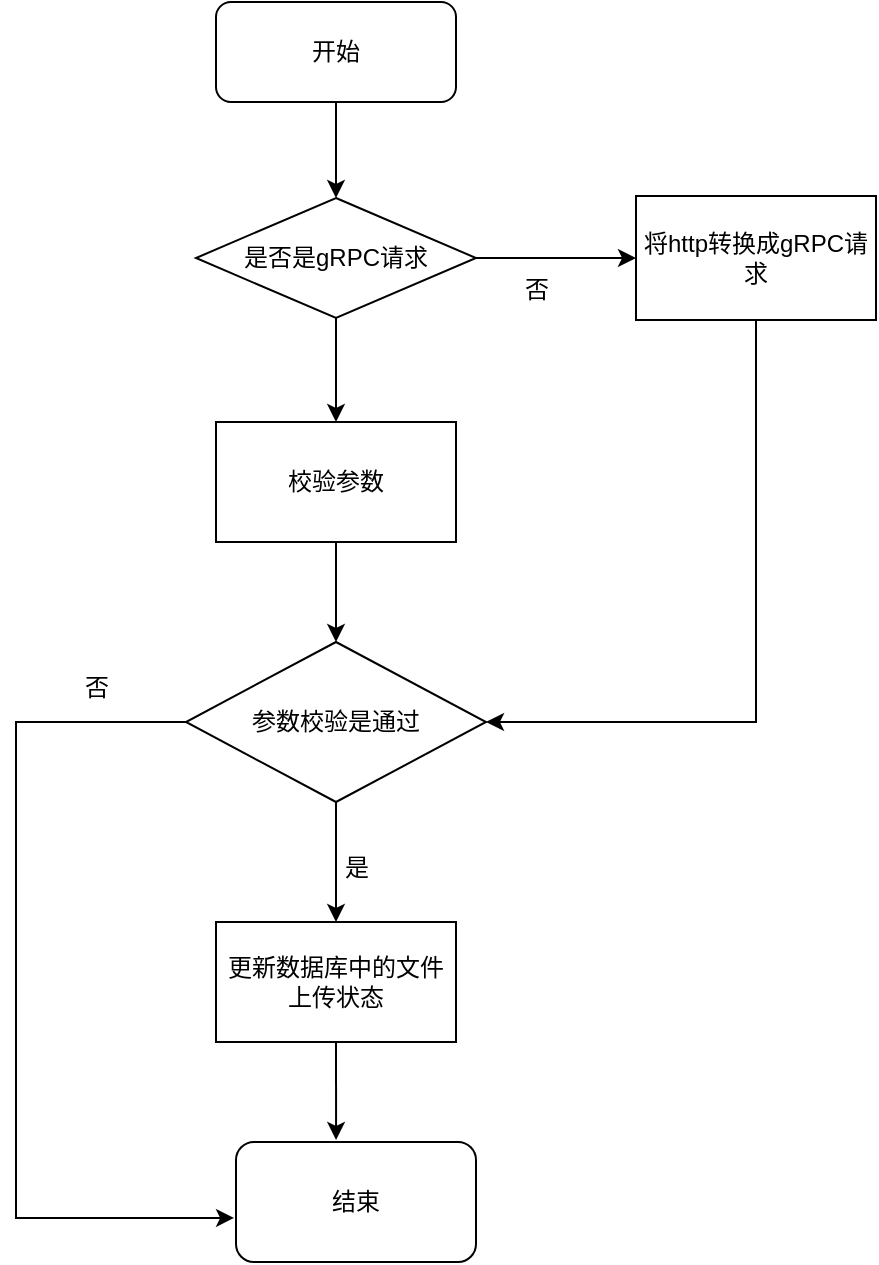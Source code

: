 <mxfile version="22.1.5" type="github">
  <diagram name="第 1 页" id="zTMozjmUowZ3E3aBWlWA">
    <mxGraphModel dx="1674" dy="761" grid="1" gridSize="10" guides="1" tooltips="1" connect="1" arrows="1" fold="1" page="1" pageScale="1" pageWidth="827" pageHeight="1169" math="0" shadow="0">
      <root>
        <mxCell id="0" />
        <mxCell id="1" parent="0" />
        <mxCell id="GYkMOaVtQsMRKohe8izu-4" style="edgeStyle=orthogonalEdgeStyle;rounded=0;orthogonalLoop=1;jettySize=auto;html=1;exitX=1;exitY=0.5;exitDx=0;exitDy=0;entryX=0;entryY=0.5;entryDx=0;entryDy=0;" parent="1" source="GYkMOaVtQsMRKohe8izu-1" target="GYkMOaVtQsMRKohe8izu-21" edge="1">
          <mxGeometry relative="1" as="geometry">
            <mxPoint x="540" y="240" as="targetPoint" />
          </mxGeometry>
        </mxCell>
        <mxCell id="GYkMOaVtQsMRKohe8izu-34" style="edgeStyle=orthogonalEdgeStyle;rounded=0;orthogonalLoop=1;jettySize=auto;html=1;exitX=0.5;exitY=1;exitDx=0;exitDy=0;entryX=0.5;entryY=0;entryDx=0;entryDy=0;" parent="1" source="GYkMOaVtQsMRKohe8izu-1" target="GYkMOaVtQsMRKohe8izu-33" edge="1">
          <mxGeometry relative="1" as="geometry" />
        </mxCell>
        <mxCell id="GYkMOaVtQsMRKohe8izu-1" value="是否是gRPC请求" style="rhombus;whiteSpace=wrap;html=1;" parent="1" vertex="1">
          <mxGeometry x="320" y="148" width="140" height="60" as="geometry" />
        </mxCell>
        <mxCell id="GYkMOaVtQsMRKohe8izu-2" value="开始" style="rounded=1;whiteSpace=wrap;html=1;" parent="1" vertex="1">
          <mxGeometry x="330" y="50" width="120" height="50" as="geometry" />
        </mxCell>
        <mxCell id="GYkMOaVtQsMRKohe8izu-3" value="" style="endArrow=classic;html=1;rounded=0;exitX=0.5;exitY=1;exitDx=0;exitDy=0;entryX=0.5;entryY=0;entryDx=0;entryDy=0;" parent="1" source="GYkMOaVtQsMRKohe8izu-2" target="GYkMOaVtQsMRKohe8izu-1" edge="1">
          <mxGeometry width="50" height="50" relative="1" as="geometry">
            <mxPoint x="390" y="380" as="sourcePoint" />
            <mxPoint x="440" y="330" as="targetPoint" />
          </mxGeometry>
        </mxCell>
        <mxCell id="GYkMOaVtQsMRKohe8izu-5" value="否" style="text;html=1;align=center;verticalAlign=middle;resizable=0;points=[];autosize=1;strokeColor=none;fillColor=none;" parent="1" vertex="1">
          <mxGeometry x="470" y="179" width="40" height="30" as="geometry" />
        </mxCell>
        <mxCell id="GYkMOaVtQsMRKohe8izu-9" style="edgeStyle=orthogonalEdgeStyle;rounded=0;orthogonalLoop=1;jettySize=auto;html=1;exitX=0.5;exitY=1;exitDx=0;exitDy=0;" parent="1" source="GYkMOaVtQsMRKohe8izu-8" edge="1">
          <mxGeometry relative="1" as="geometry">
            <mxPoint x="390" y="510" as="targetPoint" />
          </mxGeometry>
        </mxCell>
        <mxCell id="GYkMOaVtQsMRKohe8izu-24" style="edgeStyle=orthogonalEdgeStyle;rounded=0;orthogonalLoop=1;jettySize=auto;html=1;exitX=0;exitY=0.5;exitDx=0;exitDy=0;entryX=-0.008;entryY=0.633;entryDx=0;entryDy=0;entryPerimeter=0;" parent="1" source="GYkMOaVtQsMRKohe8izu-8" target="GYkMOaVtQsMRKohe8izu-20" edge="1">
          <mxGeometry relative="1" as="geometry">
            <mxPoint x="220" y="410" as="targetPoint" />
            <Array as="points">
              <mxPoint x="230" y="410" />
              <mxPoint x="230" y="658" />
            </Array>
          </mxGeometry>
        </mxCell>
        <mxCell id="GYkMOaVtQsMRKohe8izu-8" value="参数校验是通过" style="rhombus;whiteSpace=wrap;html=1;" parent="1" vertex="1">
          <mxGeometry x="315" y="370" width="150" height="80" as="geometry" />
        </mxCell>
        <mxCell id="GYkMOaVtQsMRKohe8izu-13" value="是" style="text;html=1;align=center;verticalAlign=middle;resizable=0;points=[];autosize=1;strokeColor=none;fillColor=none;" parent="1" vertex="1">
          <mxGeometry x="380" y="468" width="40" height="30" as="geometry" />
        </mxCell>
        <mxCell id="GYkMOaVtQsMRKohe8izu-19" style="edgeStyle=orthogonalEdgeStyle;rounded=0;orthogonalLoop=1;jettySize=auto;html=1;exitX=0.5;exitY=1;exitDx=0;exitDy=0;entryX=0.417;entryY=-0.017;entryDx=0;entryDy=0;entryPerimeter=0;" parent="1" source="GYkMOaVtQsMRKohe8izu-18" edge="1" target="GYkMOaVtQsMRKohe8izu-20">
          <mxGeometry relative="1" as="geometry">
            <mxPoint x="390" y="740" as="targetPoint" />
          </mxGeometry>
        </mxCell>
        <mxCell id="GYkMOaVtQsMRKohe8izu-18" value="更新数据库中的文件上传状态" style="rounded=0;whiteSpace=wrap;html=1;" parent="1" vertex="1">
          <mxGeometry x="330" y="510" width="120" height="60" as="geometry" />
        </mxCell>
        <mxCell id="GYkMOaVtQsMRKohe8izu-20" value="结束" style="rounded=1;whiteSpace=wrap;html=1;" parent="1" vertex="1">
          <mxGeometry x="340" y="620" width="120" height="60" as="geometry" />
        </mxCell>
        <mxCell id="GYkMOaVtQsMRKohe8izu-23" style="edgeStyle=orthogonalEdgeStyle;rounded=0;orthogonalLoop=1;jettySize=auto;html=1;exitX=0.5;exitY=1;exitDx=0;exitDy=0;entryX=1;entryY=0.5;entryDx=0;entryDy=0;" parent="1" source="GYkMOaVtQsMRKohe8izu-21" target="GYkMOaVtQsMRKohe8izu-8" edge="1">
          <mxGeometry relative="1" as="geometry" />
        </mxCell>
        <mxCell id="GYkMOaVtQsMRKohe8izu-21" value="将http转换成gRPC请求" style="rounded=0;whiteSpace=wrap;html=1;" parent="1" vertex="1">
          <mxGeometry x="540" y="147" width="120" height="62" as="geometry" />
        </mxCell>
        <mxCell id="GYkMOaVtQsMRKohe8izu-26" value="否" style="text;html=1;align=center;verticalAlign=middle;resizable=0;points=[];autosize=1;strokeColor=none;fillColor=none;" parent="1" vertex="1">
          <mxGeometry x="250" y="378" width="40" height="30" as="geometry" />
        </mxCell>
        <mxCell id="GYkMOaVtQsMRKohe8izu-35" style="edgeStyle=orthogonalEdgeStyle;rounded=0;orthogonalLoop=1;jettySize=auto;html=1;exitX=0.5;exitY=1;exitDx=0;exitDy=0;entryX=0.5;entryY=0;entryDx=0;entryDy=0;" parent="1" source="GYkMOaVtQsMRKohe8izu-33" target="GYkMOaVtQsMRKohe8izu-8" edge="1">
          <mxGeometry relative="1" as="geometry" />
        </mxCell>
        <mxCell id="GYkMOaVtQsMRKohe8izu-33" value="校验参数" style="rounded=0;whiteSpace=wrap;html=1;" parent="1" vertex="1">
          <mxGeometry x="330" y="260" width="120" height="60" as="geometry" />
        </mxCell>
      </root>
    </mxGraphModel>
  </diagram>
</mxfile>
